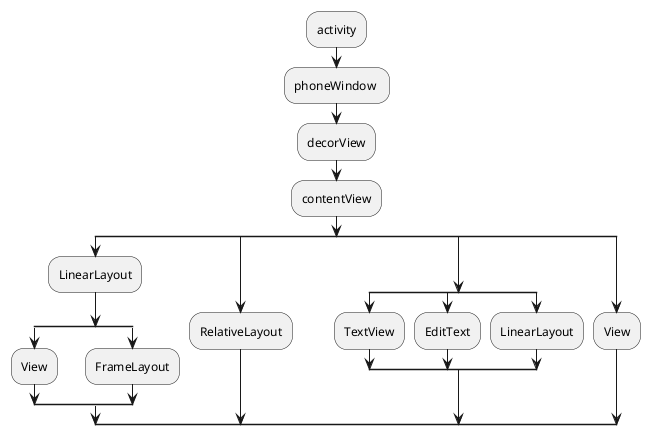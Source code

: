 @startuml
 :activity;
 :phoneWindow ;
 :decorView;
 :contentView;
 split
 :LinearLayout;
        split
        :View;
        split again
        :FrameLayout;
        end split
 split again
 :RelativeLayout;
 split again
         split
         :TextView;
         split again
         :EditText;
         split again
         :LinearLayout;
         end split
 split again
 :View;
 end split
@enduml